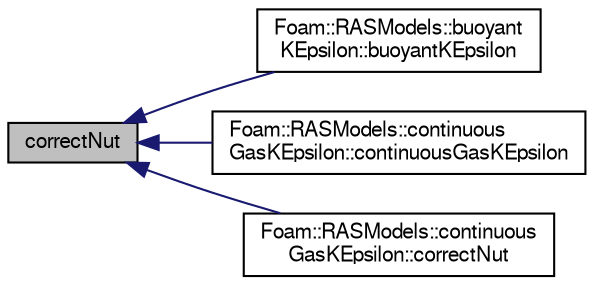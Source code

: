 digraph "correctNut"
{
  bgcolor="transparent";
  edge [fontname="FreeSans",fontsize="10",labelfontname="FreeSans",labelfontsize="10"];
  node [fontname="FreeSans",fontsize="10",shape=record];
  rankdir="LR";
  Node324 [label="correctNut",height=0.2,width=0.4,color="black", fillcolor="grey75", style="filled", fontcolor="black"];
  Node324 -> Node325 [dir="back",color="midnightblue",fontsize="10",style="solid",fontname="FreeSans"];
  Node325 [label="Foam::RASModels::buoyant\lKEpsilon::buoyantKEpsilon",height=0.2,width=0.4,color="black",URL="$a31154.html#adc44a08715e6f569fb928b48d7e5b4f2",tooltip="Construct from components. "];
  Node324 -> Node326 [dir="back",color="midnightblue",fontsize="10",style="solid",fontname="FreeSans"];
  Node326 [label="Foam::RASModels::continuous\lGasKEpsilon::continuousGasKEpsilon",height=0.2,width=0.4,color="black",URL="$a31182.html#af9c2b52eced7b7ea479a078e00b8dd06",tooltip="Construct from components. "];
  Node324 -> Node327 [dir="back",color="midnightblue",fontsize="10",style="solid",fontname="FreeSans"];
  Node327 [label="Foam::RASModels::continuous\lGasKEpsilon::correctNut",height=0.2,width=0.4,color="black",URL="$a31182.html#aaffe89433f18f1ee4137486e19219448"];
}

